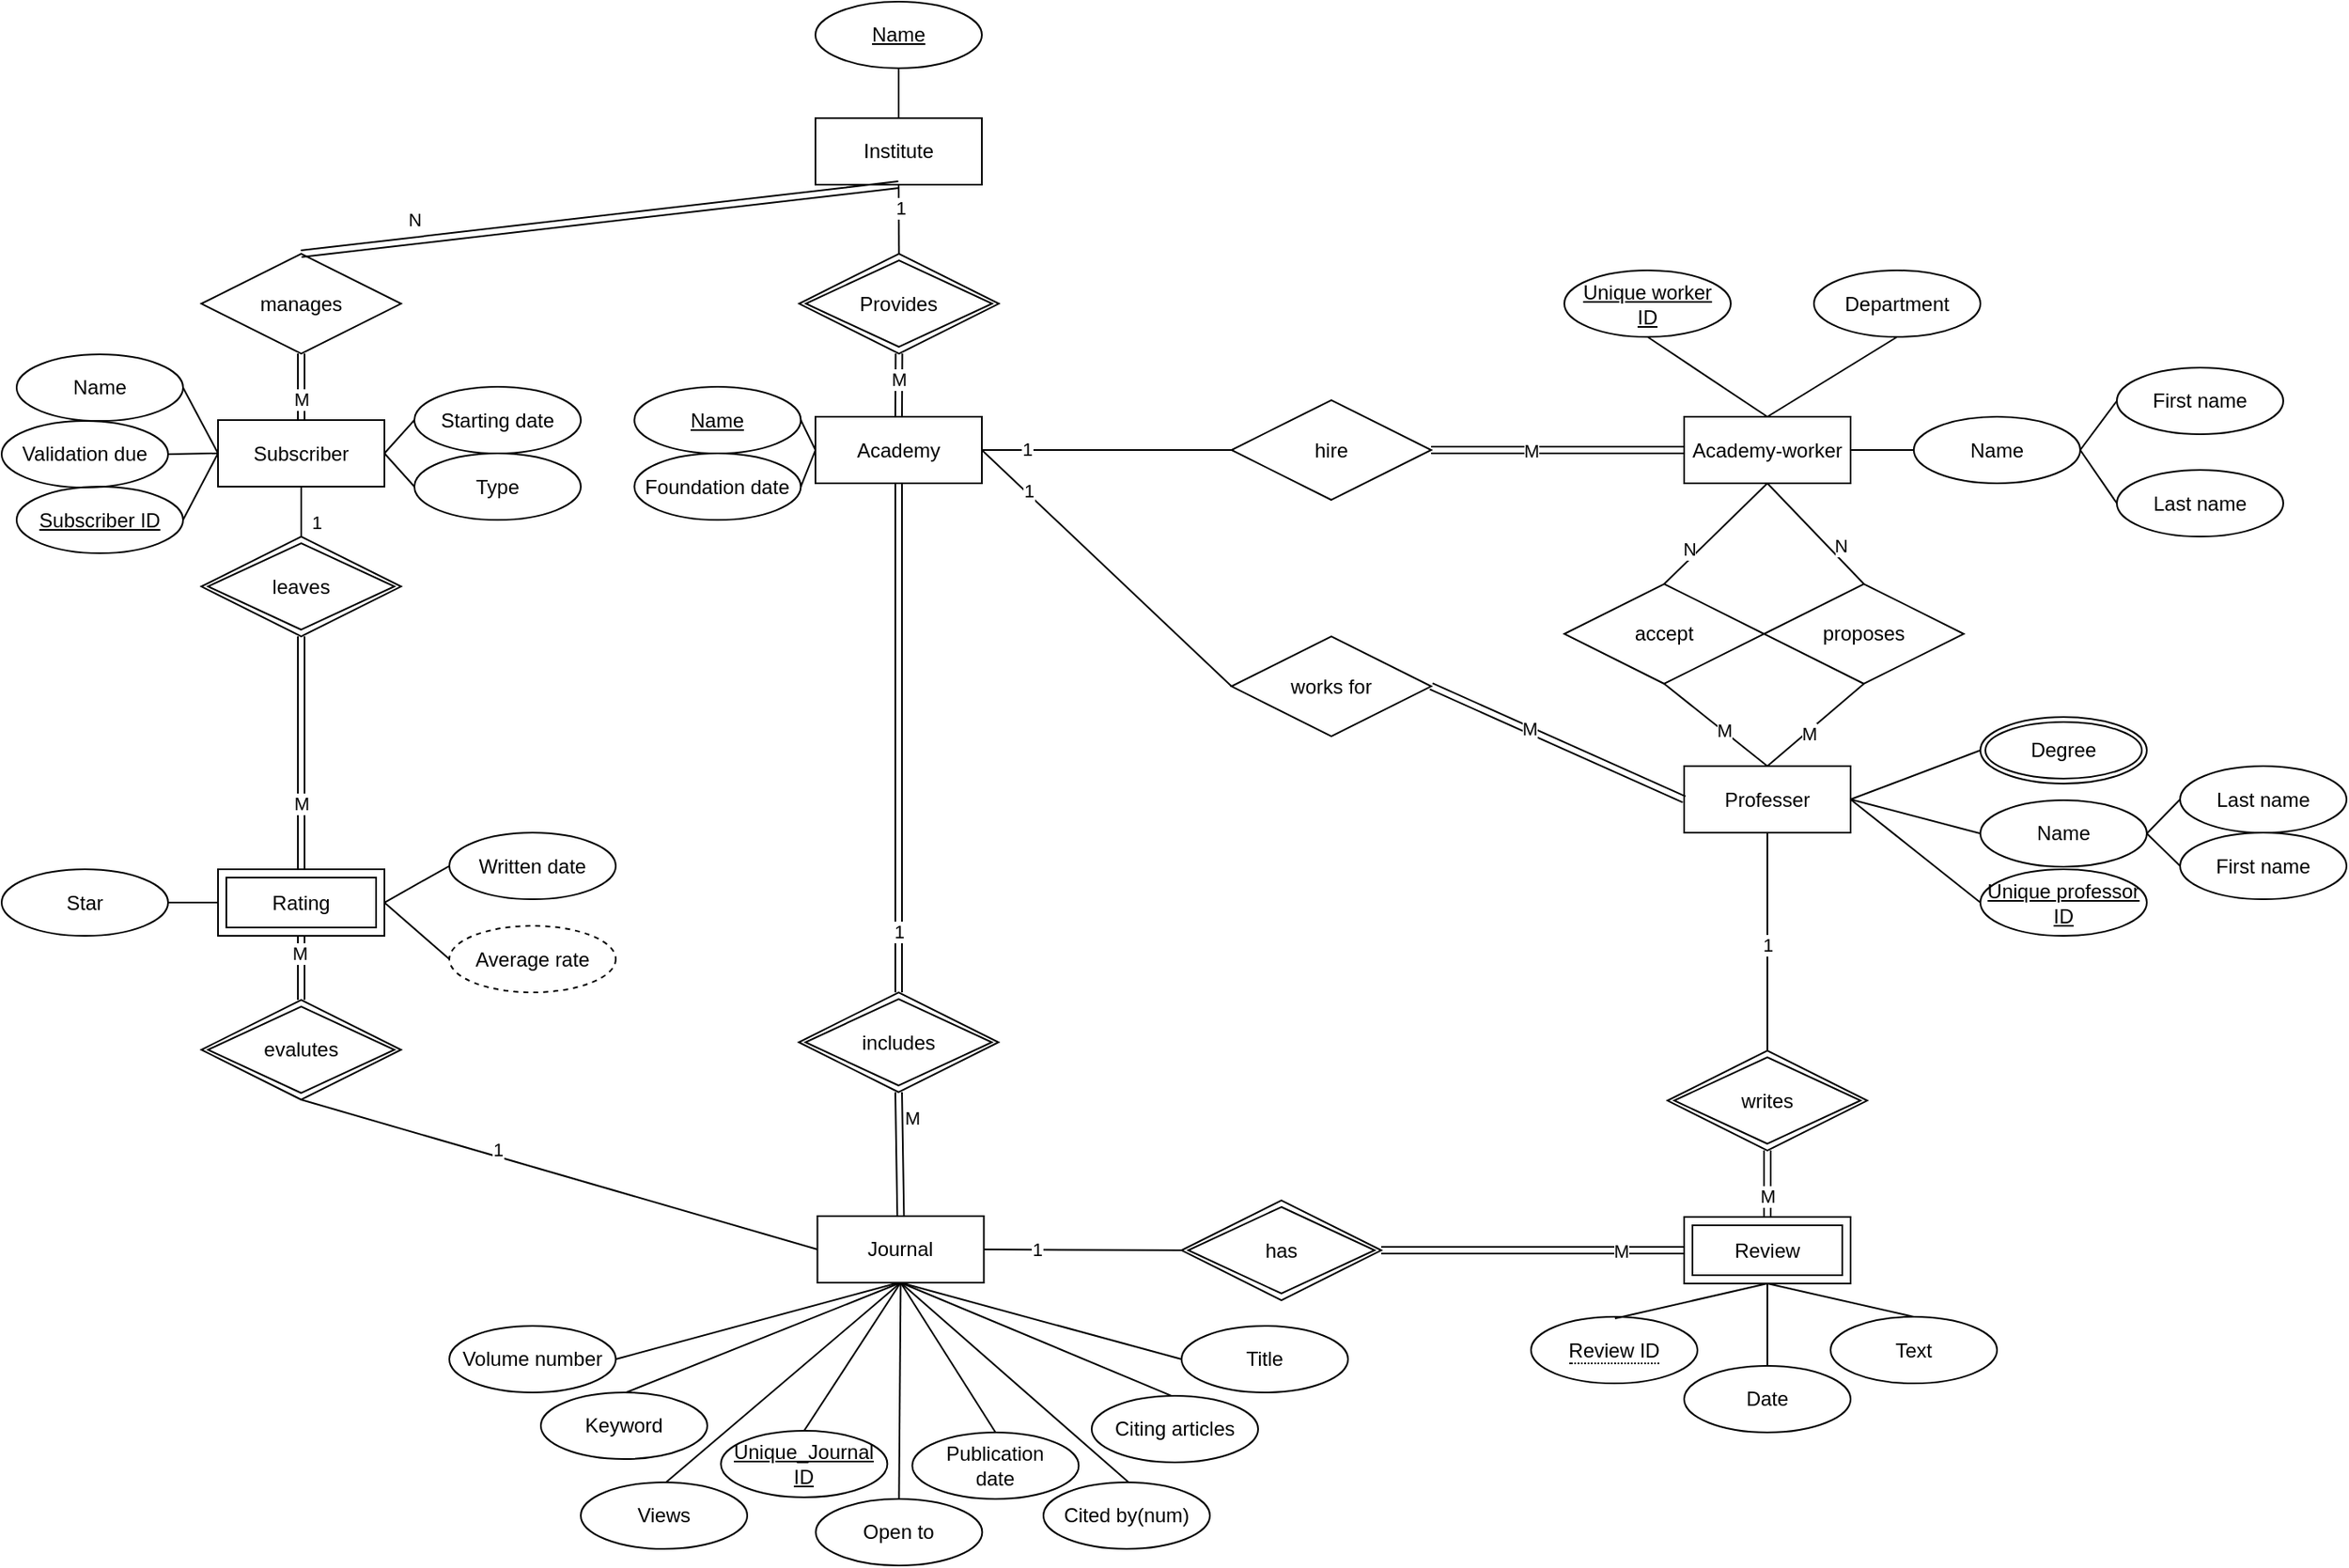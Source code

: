 <mxfile version="20.4.0" type="github">
  <diagram id="O5Nt3UZu3TyDV2IO9KQv" name="페이지-1">
    <mxGraphModel dx="823" dy="456" grid="1" gridSize="10" guides="1" tooltips="1" connect="1" arrows="1" fold="1" page="1" pageScale="1" pageWidth="2000" pageHeight="4100" math="0" shadow="0">
      <root>
        <mxCell id="0" />
        <mxCell id="1" parent="0" />
        <mxCell id="-fTK9KnJdiPH2uhLEuWP-1" value="Journal" style="whiteSpace=wrap;html=1;align=center;direction=west;" parent="1" vertex="1">
          <mxGeometry x="961.2" y="1480" width="100" height="40" as="geometry" />
        </mxCell>
        <mxCell id="-fTK9KnJdiPH2uhLEuWP-3" value="Institute" style="whiteSpace=wrap;html=1;align=center;direction=west;" parent="1" vertex="1">
          <mxGeometry x="960" y="820" width="100" height="40" as="geometry" />
        </mxCell>
        <mxCell id="-fTK9KnJdiPH2uhLEuWP-16" value="Review" style="shape=ext;margin=3;double=1;whiteSpace=wrap;html=1;align=center;fillColor=none;gradientColor=default;direction=west;" parent="1" vertex="1">
          <mxGeometry x="1482" y="1480.51" width="100" height="40" as="geometry" />
        </mxCell>
        <mxCell id="-fTK9KnJdiPH2uhLEuWP-17" value="Subscriber" style="whiteSpace=wrap;html=1;align=center;direction=west;" parent="1" vertex="1">
          <mxGeometry x="601" y="1001.51" width="100" height="40" as="geometry" />
        </mxCell>
        <mxCell id="-fTK9KnJdiPH2uhLEuWP-18" value="Academy-worker" style="whiteSpace=wrap;html=1;align=center;direction=west;" parent="1" vertex="1">
          <mxGeometry x="1482" y="999.5" width="100" height="40" as="geometry" />
        </mxCell>
        <mxCell id="-fTK9KnJdiPH2uhLEuWP-21" value="Unique_Journal&lt;br&gt;ID" style="ellipse;whiteSpace=wrap;html=1;align=center;fontStyle=4;fillColor=none;gradientColor=default;direction=west;" parent="1" vertex="1">
          <mxGeometry x="903.2" y="1609" width="100" height="40" as="geometry" />
        </mxCell>
        <mxCell id="-fTK9KnJdiPH2uhLEuWP-26" value="" style="endArrow=none;html=1;rounded=0;entryX=0.5;entryY=0;entryDx=0;entryDy=0;exitX=0.5;exitY=1;exitDx=0;exitDy=0;" parent="1" source="4AUw625GRqSKtKUmd0re-2" target="-fTK9KnJdiPH2uhLEuWP-3" edge="1">
          <mxGeometry relative="1" as="geometry">
            <mxPoint x="700" y="2030" as="sourcePoint" />
            <mxPoint x="1558" y="1460" as="targetPoint" />
          </mxGeometry>
        </mxCell>
        <mxCell id="2shCAeQ-kCOswHRATeMF-9" value="1" style="edgeLabel;html=1;align=center;verticalAlign=middle;resizable=0;points=[];" vertex="1" connectable="0" parent="-fTK9KnJdiPH2uhLEuWP-26">
          <mxGeometry x="0.33" y="-1" relative="1" as="geometry">
            <mxPoint as="offset" />
          </mxGeometry>
        </mxCell>
        <mxCell id="-fTK9KnJdiPH2uhLEuWP-30" value="Views" style="ellipse;whiteSpace=wrap;html=1;align=center;fillColor=none;gradientColor=default;direction=west;" parent="1" vertex="1">
          <mxGeometry x="819" y="1640" width="100" height="40" as="geometry" />
        </mxCell>
        <mxCell id="-fTK9KnJdiPH2uhLEuWP-31" value="Citing articles" style="ellipse;whiteSpace=wrap;html=1;align=center;fillColor=none;gradientColor=default;direction=west;" parent="1" vertex="1">
          <mxGeometry x="1126" y="1588" width="100" height="40" as="geometry" />
        </mxCell>
        <mxCell id="-fTK9KnJdiPH2uhLEuWP-32" value="Keyword" style="ellipse;whiteSpace=wrap;html=1;align=center;fillColor=none;gradientColor=default;direction=west;" parent="1" vertex="1">
          <mxGeometry x="795" y="1586" width="100" height="40" as="geometry" />
        </mxCell>
        <mxCell id="-fTK9KnJdiPH2uhLEuWP-33" value="Publication&lt;br&gt;date" style="ellipse;whiteSpace=wrap;html=1;align=center;fillColor=none;gradientColor=default;direction=west;" parent="1" vertex="1">
          <mxGeometry x="1018.2" y="1610" width="100" height="40" as="geometry" />
        </mxCell>
        <mxCell id="-fTK9KnJdiPH2uhLEuWP-35" value="Cited by(num)" style="ellipse;whiteSpace=wrap;html=1;align=center;fillColor=none;gradientColor=default;direction=west;" parent="1" vertex="1">
          <mxGeometry x="1097" y="1640" width="100" height="40" as="geometry" />
        </mxCell>
        <mxCell id="-fTK9KnJdiPH2uhLEuWP-41" value="&lt;u&gt;Subscriber ID&lt;/u&gt;" style="ellipse;whiteSpace=wrap;html=1;align=center;fillColor=none;gradientColor=default;" parent="1" vertex="1">
          <mxGeometry x="480.0" y="1041.51" width="100" height="40" as="geometry" />
        </mxCell>
        <mxCell id="-fTK9KnJdiPH2uhLEuWP-43" value="Type" style="ellipse;whiteSpace=wrap;html=1;align=center;fillColor=none;gradientColor=default;" parent="1" vertex="1">
          <mxGeometry x="719" y="1021.51" width="100" height="40" as="geometry" />
        </mxCell>
        <mxCell id="-fTK9KnJdiPH2uhLEuWP-47" value="manages" style="shape=rhombus;perimeter=rhombusPerimeter;whiteSpace=wrap;html=1;align=center;fillColor=none;gradientColor=default;direction=west;" parent="1" vertex="1">
          <mxGeometry x="591" y="901.51" width="120" height="60" as="geometry" />
        </mxCell>
        <mxCell id="-fTK9KnJdiPH2uhLEuWP-51" value="" style="endArrow=none;html=1;rounded=0;exitX=0;exitY=0.5;exitDx=0;exitDy=0;entryX=1;entryY=0.5;entryDx=0;entryDy=0;" parent="1" source="2shCAeQ-kCOswHRATeMF-7" target="-fTK9KnJdiPH2uhLEuWP-50" edge="1">
          <mxGeometry relative="1" as="geometry">
            <mxPoint x="1060" y="1019.5" as="sourcePoint" />
            <mxPoint x="1668" y="1420" as="targetPoint" />
          </mxGeometry>
        </mxCell>
        <mxCell id="2shCAeQ-kCOswHRATeMF-8" value="1" style="edgeLabel;html=1;align=center;verticalAlign=middle;resizable=0;points=[];" vertex="1" connectable="0" parent="-fTK9KnJdiPH2uhLEuWP-51">
          <mxGeometry x="-0.641" y="1" relative="1" as="geometry">
            <mxPoint as="offset" />
          </mxGeometry>
        </mxCell>
        <mxCell id="-fTK9KnJdiPH2uhLEuWP-53" value="proposes" style="shape=rhombus;perimeter=rhombusPerimeter;whiteSpace=wrap;html=1;align=center;fillColor=none;gradientColor=default;direction=west;" parent="1" vertex="1">
          <mxGeometry x="1530" y="1100" width="120" height="60" as="geometry" />
        </mxCell>
        <mxCell id="-fTK9KnJdiPH2uhLEuWP-54" value="" style="endArrow=none;html=1;rounded=0;exitX=0.5;exitY=0;exitDx=0;exitDy=0;entryX=0.5;entryY=1;entryDx=0;entryDy=0;" parent="1" source="-fTK9KnJdiPH2uhLEuWP-18" target="-fTK9KnJdiPH2uhLEuWP-53" edge="1">
          <mxGeometry relative="1" as="geometry">
            <mxPoint x="1440" y="1540.51" as="sourcePoint" />
            <mxPoint x="1310" y="1090.51" as="targetPoint" />
          </mxGeometry>
        </mxCell>
        <mxCell id="-fTK9KnJdiPH2uhLEuWP-129" value="N" style="edgeLabel;html=1;align=center;verticalAlign=middle;resizable=0;points=[];" parent="-fTK9KnJdiPH2uhLEuWP-54" vertex="1" connectable="0">
          <mxGeometry x="0.521" y="1" relative="1" as="geometry">
            <mxPoint x="-1" y="-8" as="offset" />
          </mxGeometry>
        </mxCell>
        <mxCell id="-fTK9KnJdiPH2uhLEuWP-55" value="" style="endArrow=none;html=1;rounded=0;exitX=0.5;exitY=0;exitDx=0;exitDy=0;entryX=0.5;entryY=1;entryDx=0;entryDy=0;" parent="1" source="-fTK9KnJdiPH2uhLEuWP-53" target="wp4vG5sZTtQI7S3WVU1L-43" edge="1">
          <mxGeometry relative="1" as="geometry">
            <mxPoint x="862" y="1174.51" as="sourcePoint" />
            <mxPoint x="1832" y="1161.51" as="targetPoint" />
          </mxGeometry>
        </mxCell>
        <mxCell id="0sQT9fyUg3EOoXURnySZ-10" value="M" style="edgeLabel;html=1;align=center;verticalAlign=middle;resizable=0;points=[];" parent="-fTK9KnJdiPH2uhLEuWP-55" vertex="1" connectable="0">
          <mxGeometry x="0.15" y="1" relative="1" as="geometry">
            <mxPoint as="offset" />
          </mxGeometry>
        </mxCell>
        <mxCell id="-fTK9KnJdiPH2uhLEuWP-64" value="" style="endArrow=none;html=1;rounded=0;exitX=0;exitY=0.5;exitDx=0;exitDy=0;entryX=0;entryY=0.5;entryDx=0;entryDy=0;" parent="1" source="-fTK9KnJdiPH2uhLEuWP-1" target="4AUw625GRqSKtKUmd0re-6" edge="1">
          <mxGeometry relative="1" as="geometry">
            <mxPoint x="1050" y="950" as="sourcePoint" />
            <mxPoint x="1231" y="1440" as="targetPoint" />
          </mxGeometry>
        </mxCell>
        <mxCell id="0sQT9fyUg3EOoXURnySZ-12" value="1" style="edgeLabel;html=1;align=center;verticalAlign=middle;resizable=0;points=[];" parent="-fTK9KnJdiPH2uhLEuWP-64" vertex="1" connectable="0">
          <mxGeometry x="-0.465" relative="1" as="geometry">
            <mxPoint as="offset" />
          </mxGeometry>
        </mxCell>
        <mxCell id="-fTK9KnJdiPH2uhLEuWP-75" value="Validation due" style="ellipse;whiteSpace=wrap;html=1;align=center;fillColor=none;gradientColor=default;" parent="1" vertex="1">
          <mxGeometry x="471.0" y="1002.02" width="100" height="40" as="geometry" />
        </mxCell>
        <mxCell id="-fTK9KnJdiPH2uhLEuWP-76" value="Starting date" style="ellipse;whiteSpace=wrap;html=1;align=center;fillColor=none;gradientColor=default;" parent="1" vertex="1">
          <mxGeometry x="719" y="981.51" width="100" height="40" as="geometry" />
        </mxCell>
        <mxCell id="-fTK9KnJdiPH2uhLEuWP-89" value="Date" style="ellipse;whiteSpace=wrap;html=1;align=center;fillColor=none;gradientColor=default;" parent="1" vertex="1">
          <mxGeometry x="1482" y="1570" width="100" height="40" as="geometry" />
        </mxCell>
        <mxCell id="-fTK9KnJdiPH2uhLEuWP-92" value="&lt;span style=&quot;border-bottom: 1px dotted&quot;&gt;Review ID&lt;/span&gt;" style="ellipse;whiteSpace=wrap;html=1;align=center;fillColor=none;gradientColor=default;" parent="1" vertex="1">
          <mxGeometry x="1390" y="1540.51" width="100" height="40" as="geometry" />
        </mxCell>
        <mxCell id="-fTK9KnJdiPH2uhLEuWP-95" value="Foundation date" style="ellipse;whiteSpace=wrap;html=1;align=center;fillColor=none;gradientColor=default;" parent="1" vertex="1">
          <mxGeometry x="851.2" y="1021.51" width="100" height="40" as="geometry" />
        </mxCell>
        <mxCell id="-fTK9KnJdiPH2uhLEuWP-96" value="&lt;u&gt;Name&lt;/u&gt;" style="ellipse;whiteSpace=wrap;html=1;align=center;fillColor=none;gradientColor=default;" parent="1" vertex="1">
          <mxGeometry x="851.2" y="981.51" width="100" height="40" as="geometry" />
        </mxCell>
        <mxCell id="-fTK9KnJdiPH2uhLEuWP-97" value="Unique worker&lt;br&gt;ID" style="ellipse;whiteSpace=wrap;html=1;align=center;fontStyle=4;fillColor=none;gradientColor=default;" parent="1" vertex="1">
          <mxGeometry x="1410" y="911.51" width="100" height="40" as="geometry" />
        </mxCell>
        <mxCell id="-fTK9KnJdiPH2uhLEuWP-99" value="Last name" style="ellipse;whiteSpace=wrap;html=1;align=center;fillColor=none;gradientColor=default;" parent="1" vertex="1">
          <mxGeometry x="1742" y="1031.51" width="100" height="40" as="geometry" />
        </mxCell>
        <mxCell id="-fTK9KnJdiPH2uhLEuWP-100" value="Name" style="ellipse;whiteSpace=wrap;html=1;align=center;fillColor=none;gradientColor=default;" parent="1" vertex="1">
          <mxGeometry x="1620" y="999.5" width="100" height="40" as="geometry" />
        </mxCell>
        <mxCell id="-fTK9KnJdiPH2uhLEuWP-101" value="" style="endArrow=none;html=1;rounded=0;exitX=0;exitY=0.5;exitDx=0;exitDy=0;entryX=1;entryY=0.5;entryDx=0;entryDy=0;" parent="1" source="-fTK9KnJdiPH2uhLEuWP-103" target="-fTK9KnJdiPH2uhLEuWP-100" edge="1">
          <mxGeometry relative="1" as="geometry">
            <mxPoint x="1037" y="801.51" as="sourcePoint" />
            <mxPoint x="1557" y="941.51" as="targetPoint" />
          </mxGeometry>
        </mxCell>
        <mxCell id="-fTK9KnJdiPH2uhLEuWP-102" value="" style="endArrow=none;html=1;rounded=0;entryX=0;entryY=0.5;entryDx=0;entryDy=0;exitX=1;exitY=0.5;exitDx=0;exitDy=0;" parent="1" source="-fTK9KnJdiPH2uhLEuWP-100" target="-fTK9KnJdiPH2uhLEuWP-99" edge="1">
          <mxGeometry relative="1" as="geometry">
            <mxPoint x="1497" y="931.51" as="sourcePoint" />
            <mxPoint x="1557" y="941.51" as="targetPoint" />
          </mxGeometry>
        </mxCell>
        <mxCell id="-fTK9KnJdiPH2uhLEuWP-103" value="First name" style="ellipse;whiteSpace=wrap;html=1;align=center;fillColor=none;gradientColor=default;" parent="1" vertex="1">
          <mxGeometry x="1742" y="970" width="100" height="40" as="geometry" />
        </mxCell>
        <mxCell id="-fTK9KnJdiPH2uhLEuWP-105" value="Department" style="ellipse;whiteSpace=wrap;html=1;align=center;fillColor=none;gradientColor=default;" parent="1" vertex="1">
          <mxGeometry x="1560" y="911.51" width="100" height="40" as="geometry" />
        </mxCell>
        <mxCell id="-fTK9KnJdiPH2uhLEuWP-109" value="Open to" style="ellipse;whiteSpace=wrap;html=1;align=center;fillColor=none;gradientColor=default;direction=west;" parent="1" vertex="1">
          <mxGeometry x="960.2" y="1650" width="100" height="40" as="geometry" />
        </mxCell>
        <mxCell id="-fTK9KnJdiPH2uhLEuWP-110" value="Name" style="ellipse;whiteSpace=wrap;html=1;align=center;fontStyle=4;fillColor=none;gradientColor=default;" parent="1" vertex="1">
          <mxGeometry x="960" y="750" width="100" height="40" as="geometry" />
        </mxCell>
        <mxCell id="0sQT9fyUg3EOoXURnySZ-13" value="" style="endArrow=none;html=1;rounded=0;exitX=0.5;exitY=0;exitDx=0;exitDy=0;entryX=0.5;entryY=1;entryDx=0;entryDy=0;" parent="1" source="-fTK9KnJdiPH2uhLEuWP-1" target="-fTK9KnJdiPH2uhLEuWP-33" edge="1">
          <mxGeometry width="50" height="50" relative="1" as="geometry">
            <mxPoint x="991.2" y="1480" as="sourcePoint" />
            <mxPoint x="1041.2" y="1430" as="targetPoint" />
          </mxGeometry>
        </mxCell>
        <mxCell id="0sQT9fyUg3EOoXURnySZ-14" value="" style="endArrow=none;html=1;rounded=0;entryX=0.5;entryY=1;entryDx=0;entryDy=0;exitX=0.5;exitY=0;exitDx=0;exitDy=0;" parent="1" source="-fTK9KnJdiPH2uhLEuWP-1" edge="1">
          <mxGeometry width="50" height="50" relative="1" as="geometry">
            <mxPoint x="1011.2" y="1480" as="sourcePoint" />
            <mxPoint x="846.2" y="1586" as="targetPoint" />
          </mxGeometry>
        </mxCell>
        <mxCell id="0sQT9fyUg3EOoXURnySZ-15" value="" style="endArrow=none;html=1;rounded=0;exitX=0.5;exitY=0;exitDx=0;exitDy=0;entryX=0.5;entryY=1;entryDx=0;entryDy=0;" parent="1" source="-fTK9KnJdiPH2uhLEuWP-1" edge="1">
          <mxGeometry width="50" height="50" relative="1" as="geometry">
            <mxPoint x="1031.2" y="1500" as="sourcePoint" />
            <mxPoint x="870.2" y="1640" as="targetPoint" />
          </mxGeometry>
        </mxCell>
        <mxCell id="0sQT9fyUg3EOoXURnySZ-16" value="" style="endArrow=none;html=1;rounded=0;exitX=0.5;exitY=0;exitDx=0;exitDy=0;entryX=0.5;entryY=1;entryDx=0;entryDy=0;" parent="1" source="-fTK9KnJdiPH2uhLEuWP-1" edge="1">
          <mxGeometry width="50" height="50" relative="1" as="geometry">
            <mxPoint x="1041.2" y="1510" as="sourcePoint" />
            <mxPoint x="1148.2" y="1640" as="targetPoint" />
          </mxGeometry>
        </mxCell>
        <mxCell id="0sQT9fyUg3EOoXURnySZ-17" value="" style="endArrow=none;html=1;rounded=0;exitX=0.5;exitY=0;exitDx=0;exitDy=0;entryX=0.5;entryY=1;entryDx=0;entryDy=0;" parent="1" source="-fTK9KnJdiPH2uhLEuWP-1" target="-fTK9KnJdiPH2uhLEuWP-109" edge="1">
          <mxGeometry width="50" height="50" relative="1" as="geometry">
            <mxPoint x="1051.2" y="1520" as="sourcePoint" />
            <mxPoint x="1101.2" y="1487.69" as="targetPoint" />
          </mxGeometry>
        </mxCell>
        <mxCell id="0sQT9fyUg3EOoXURnySZ-18" value="" style="endArrow=none;html=1;rounded=0;exitX=0.5;exitY=0;exitDx=0;exitDy=0;entryX=0.5;entryY=1;entryDx=0;entryDy=0;" parent="1" source="-fTK9KnJdiPH2uhLEuWP-1" target="-fTK9KnJdiPH2uhLEuWP-21" edge="1">
          <mxGeometry width="50" height="50" relative="1" as="geometry">
            <mxPoint x="1061.2" y="1530" as="sourcePoint" />
            <mxPoint x="1111.2" y="1497.69" as="targetPoint" />
          </mxGeometry>
        </mxCell>
        <mxCell id="0sQT9fyUg3EOoXURnySZ-19" value="" style="endArrow=none;html=1;rounded=0;exitX=0.5;exitY=0;exitDx=0;exitDy=0;entryX=0.534;entryY=1.002;entryDx=0;entryDy=0;entryPerimeter=0;" parent="1" source="-fTK9KnJdiPH2uhLEuWP-1" edge="1">
          <mxGeometry width="50" height="50" relative="1" as="geometry">
            <mxPoint x="1071.2" y="1540" as="sourcePoint" />
            <mxPoint x="1173.8" y="1587.92" as="targetPoint" />
          </mxGeometry>
        </mxCell>
        <mxCell id="0sQT9fyUg3EOoXURnySZ-20" value="Text" style="ellipse;whiteSpace=wrap;html=1;align=center;fillColor=none;gradientColor=default;" parent="1" vertex="1">
          <mxGeometry x="1570" y="1540.51" width="100" height="40" as="geometry" />
        </mxCell>
        <mxCell id="0sQT9fyUg3EOoXURnySZ-23" value="" style="shape=link;html=1;rounded=0;exitX=1;exitY=0.5;exitDx=0;exitDy=0;entryX=1;entryY=0.5;entryDx=0;entryDy=0;" parent="1" source="4AUw625GRqSKtKUmd0re-6" target="-fTK9KnJdiPH2uhLEuWP-16" edge="1">
          <mxGeometry relative="1" as="geometry">
            <mxPoint x="1323" y="1623.51" as="sourcePoint" />
            <mxPoint x="1372" y="1540.51" as="targetPoint" />
          </mxGeometry>
        </mxCell>
        <mxCell id="0sQT9fyUg3EOoXURnySZ-25" value="M" style="edgeLabel;html=1;align=center;verticalAlign=middle;resizable=0;points=[];" parent="0sQT9fyUg3EOoXURnySZ-23" vertex="1" connectable="0">
          <mxGeometry x="0.684" y="3" relative="1" as="geometry">
            <mxPoint x="-9" y="3" as="offset" />
          </mxGeometry>
        </mxCell>
        <mxCell id="0sQT9fyUg3EOoXURnySZ-26" value="leaves" style="shape=rhombus;double=1;perimeter=rhombusPerimeter;whiteSpace=wrap;html=1;align=center;direction=west;" parent="1" vertex="1">
          <mxGeometry x="591" y="1071.51" width="120" height="60" as="geometry" />
        </mxCell>
        <mxCell id="0sQT9fyUg3EOoXURnySZ-28" value="evalutes" style="shape=rhombus;double=1;perimeter=rhombusPerimeter;whiteSpace=wrap;html=1;align=center;direction=west;" parent="1" vertex="1">
          <mxGeometry x="591" y="1350" width="120" height="60" as="geometry" />
        </mxCell>
        <mxCell id="0sQT9fyUg3EOoXURnySZ-29" value="" style="endArrow=none;html=1;rounded=0;exitX=0.5;exitY=0;exitDx=0;exitDy=0;entryX=0.5;entryY=1;entryDx=0;entryDy=0;" parent="1" source="-fTK9KnJdiPH2uhLEuWP-17" target="0sQT9fyUg3EOoXURnySZ-26" edge="1">
          <mxGeometry relative="1" as="geometry">
            <mxPoint x="581" y="1837.48" as="sourcePoint" />
            <mxPoint x="601" y="1729.43" as="targetPoint" />
          </mxGeometry>
        </mxCell>
        <mxCell id="0sQT9fyUg3EOoXURnySZ-30" value="1" style="edgeLabel;html=1;align=center;verticalAlign=middle;resizable=0;points=[];" parent="0sQT9fyUg3EOoXURnySZ-29" vertex="1" connectable="0">
          <mxGeometry x="-0.477" y="-1" relative="1" as="geometry">
            <mxPoint x="10" y="13" as="offset" />
          </mxGeometry>
        </mxCell>
        <mxCell id="0sQT9fyUg3EOoXURnySZ-31" value="" style="shape=link;html=1;rounded=0;exitX=0.5;exitY=0;exitDx=0;exitDy=0;entryX=0.5;entryY=1;entryDx=0;entryDy=0;" parent="1" source="0sQT9fyUg3EOoXURnySZ-26" target="4AUw625GRqSKtKUmd0re-1" edge="1">
          <mxGeometry relative="1" as="geometry">
            <mxPoint x="651" y="1231.51" as="sourcePoint" />
            <mxPoint x="607" y="1761.51" as="targetPoint" />
          </mxGeometry>
        </mxCell>
        <mxCell id="0sQT9fyUg3EOoXURnySZ-33" value="M" style="edgeLabel;html=1;align=center;verticalAlign=middle;resizable=0;points=[];" parent="0sQT9fyUg3EOoXURnySZ-31" vertex="1" connectable="0">
          <mxGeometry x="0.454" y="2" relative="1" as="geometry">
            <mxPoint x="-2" y="-2" as="offset" />
          </mxGeometry>
        </mxCell>
        <mxCell id="0sQT9fyUg3EOoXURnySZ-34" value="" style="shape=link;html=1;rounded=0;exitX=0.5;exitY=0;exitDx=0;exitDy=0;entryX=0.5;entryY=1;entryDx=0;entryDy=0;" parent="1" source="4AUw625GRqSKtKUmd0re-1" target="0sQT9fyUg3EOoXURnySZ-28" edge="1">
          <mxGeometry relative="1" as="geometry">
            <mxPoint x="246" y="1600" as="sourcePoint" />
            <mxPoint x="200" y="1640" as="targetPoint" />
          </mxGeometry>
        </mxCell>
        <mxCell id="0sQT9fyUg3EOoXURnySZ-35" value="M" style="edgeLabel;html=1;align=center;verticalAlign=middle;resizable=0;points=[];" parent="0sQT9fyUg3EOoXURnySZ-34" vertex="1" connectable="0">
          <mxGeometry x="0.454" y="2" relative="1" as="geometry">
            <mxPoint x="-3" y="-18" as="offset" />
          </mxGeometry>
        </mxCell>
        <mxCell id="0sQT9fyUg3EOoXURnySZ-36" value="" style="endArrow=none;html=1;rounded=0;exitX=0.5;exitY=0;exitDx=0;exitDy=0;entryX=1;entryY=0.5;entryDx=0;entryDy=0;" parent="1" source="0sQT9fyUg3EOoXURnySZ-28" target="-fTK9KnJdiPH2uhLEuWP-1" edge="1">
          <mxGeometry relative="1" as="geometry">
            <mxPoint x="126" y="1550" as="sourcePoint" />
            <mxPoint x="416" y="1460" as="targetPoint" />
          </mxGeometry>
        </mxCell>
        <mxCell id="0sQT9fyUg3EOoXURnySZ-37" value="1" style="edgeLabel;html=1;align=center;verticalAlign=middle;resizable=0;points=[];" parent="0sQT9fyUg3EOoXURnySZ-36" vertex="1" connectable="0">
          <mxGeometry x="-0.647" y="-4" relative="1" as="geometry">
            <mxPoint x="64" y="10" as="offset" />
          </mxGeometry>
        </mxCell>
        <mxCell id="0sQT9fyUg3EOoXURnySZ-39" value="Star" style="ellipse;whiteSpace=wrap;html=1;align=center;fillColor=none;gradientColor=default;" parent="1" vertex="1">
          <mxGeometry x="471.0" y="1271.51" width="100" height="40" as="geometry" />
        </mxCell>
        <mxCell id="0sQT9fyUg3EOoXURnySZ-41" value="Written date" style="ellipse;whiteSpace=wrap;html=1;align=center;fillColor=none;gradientColor=default;" parent="1" vertex="1">
          <mxGeometry x="740" y="1249.51" width="100" height="40" as="geometry" />
        </mxCell>
        <mxCell id="0sQT9fyUg3EOoXURnySZ-42" value="Average rate" style="ellipse;whiteSpace=wrap;html=1;align=center;dashed=1;" parent="1" vertex="1">
          <mxGeometry x="740" y="1305.5" width="100" height="40" as="geometry" />
        </mxCell>
        <mxCell id="4AUw625GRqSKtKUmd0re-1" value="Rating" style="shape=ext;margin=3;double=1;whiteSpace=wrap;html=1;align=center;direction=west;" parent="1" vertex="1">
          <mxGeometry x="601" y="1271.51" width="100" height="40" as="geometry" />
        </mxCell>
        <mxCell id="4AUw625GRqSKtKUmd0re-2" value="Provides" style="shape=rhombus;double=1;perimeter=rhombusPerimeter;whiteSpace=wrap;html=1;align=center;direction=west;" parent="1" vertex="1">
          <mxGeometry x="950.2" y="901.51" width="120" height="60" as="geometry" />
        </mxCell>
        <mxCell id="4AUw625GRqSKtKUmd0re-3" value="" style="shape=link;html=1;rounded=0;exitX=0.5;exitY=0;exitDx=0;exitDy=0;entryX=0.5;entryY=1;entryDx=0;entryDy=0;" parent="1" source="4AUw625GRqSKtKUmd0re-2" target="2shCAeQ-kCOswHRATeMF-7" edge="1">
          <mxGeometry relative="1" as="geometry">
            <mxPoint x="1139" y="1935.5" as="sourcePoint" />
            <mxPoint x="1010" y="999.5" as="targetPoint" />
          </mxGeometry>
        </mxCell>
        <mxCell id="4AUw625GRqSKtKUmd0re-5" value="M" style="edgeLabel;html=1;align=center;verticalAlign=middle;resizable=0;points=[];" parent="4AUw625GRqSKtKUmd0re-3" vertex="1" connectable="0">
          <mxGeometry x="0.64" y="-1" relative="1" as="geometry">
            <mxPoint x="1" y="-16" as="offset" />
          </mxGeometry>
        </mxCell>
        <mxCell id="4AUw625GRqSKtKUmd0re-6" value="has" style="shape=rhombus;double=1;perimeter=rhombusPerimeter;whiteSpace=wrap;html=1;align=center;" parent="1" vertex="1">
          <mxGeometry x="1180" y="1470.51" width="120" height="60" as="geometry" />
        </mxCell>
        <mxCell id="4AUw625GRqSKtKUmd0re-8" value="writes" style="shape=rhombus;double=1;perimeter=rhombusPerimeter;whiteSpace=wrap;html=1;align=center;direction=west;" parent="1" vertex="1">
          <mxGeometry x="1472" y="1380.51" width="120" height="60" as="geometry" />
        </mxCell>
        <mxCell id="4AUw625GRqSKtKUmd0re-10" value="" style="shape=link;html=1;rounded=0;entryX=0.5;entryY=1;entryDx=0;entryDy=0;exitX=0.5;exitY=0;exitDx=0;exitDy=0;" parent="1" source="4AUw625GRqSKtKUmd0re-8" target="-fTK9KnJdiPH2uhLEuWP-16" edge="1">
          <mxGeometry relative="1" as="geometry">
            <mxPoint x="1349.41" y="1624.51" as="sourcePoint" />
            <mxPoint x="1509.41" y="1624.51" as="targetPoint" />
          </mxGeometry>
        </mxCell>
        <mxCell id="4AUw625GRqSKtKUmd0re-12" value="M" style="edgeLabel;html=1;align=center;verticalAlign=middle;resizable=0;points=[];" parent="4AUw625GRqSKtKUmd0re-10" vertex="1" connectable="0">
          <mxGeometry x="0.366" y="1" relative="1" as="geometry">
            <mxPoint x="-1" as="offset" />
          </mxGeometry>
        </mxCell>
        <mxCell id="4AUw625GRqSKtKUmd0re-16" value="" style="shape=link;html=1;rounded=0;exitX=0.5;exitY=0;exitDx=0;exitDy=0;entryX=0.5;entryY=1;entryDx=0;entryDy=0;" parent="1" source="2shCAeQ-kCOswHRATeMF-7" target="wp4vG5sZTtQI7S3WVU1L-3" edge="1">
          <mxGeometry relative="1" as="geometry">
            <mxPoint x="1010" y="1039.5" as="sourcePoint" />
            <mxPoint x="1009" y="1614.5" as="targetPoint" />
          </mxGeometry>
        </mxCell>
        <mxCell id="4AUw625GRqSKtKUmd0re-19" value="1" style="edgeLabel;html=1;align=center;verticalAlign=middle;resizable=0;points=[];" parent="4AUw625GRqSKtKUmd0re-16" vertex="1" connectable="0">
          <mxGeometry x="0.487" y="3" relative="1" as="geometry">
            <mxPoint x="-3" y="42" as="offset" />
          </mxGeometry>
        </mxCell>
        <mxCell id="4AUw625GRqSKtKUmd0re-18" value="" style="shape=link;html=1;rounded=0;entryX=0.5;entryY=1;entryDx=0;entryDy=0;exitX=0.5;exitY=0;exitDx=0;exitDy=0;" parent="1" source="wp4vG5sZTtQI7S3WVU1L-3" target="-fTK9KnJdiPH2uhLEuWP-1" edge="1">
          <mxGeometry relative="1" as="geometry">
            <mxPoint x="670" y="1579" as="sourcePoint" />
            <mxPoint x="880" y="1550" as="targetPoint" />
          </mxGeometry>
        </mxCell>
        <mxCell id="4AUw625GRqSKtKUmd0re-20" value="M" style="edgeLabel;html=1;align=center;verticalAlign=middle;resizable=0;points=[];" parent="4AUw625GRqSKtKUmd0re-18" vertex="1" connectable="0">
          <mxGeometry x="-0.717" relative="1" as="geometry">
            <mxPoint x="8" y="5" as="offset" />
          </mxGeometry>
        </mxCell>
        <mxCell id="4AUw625GRqSKtKUmd0re-21" value="" style="shape=link;html=1;rounded=0;exitX=0.5;exitY=0;exitDx=0;exitDy=0;entryX=0.5;entryY=1;entryDx=0;entryDy=0;" parent="1" source="-fTK9KnJdiPH2uhLEuWP-3" target="-fTK9KnJdiPH2uhLEuWP-47" edge="1">
          <mxGeometry relative="1" as="geometry">
            <mxPoint x="710" y="1980" as="sourcePoint" />
            <mxPoint x="681" y="1831.95" as="targetPoint" />
          </mxGeometry>
        </mxCell>
        <mxCell id="4AUw625GRqSKtKUmd0re-23" value="N" style="edgeLabel;html=1;align=center;verticalAlign=middle;resizable=0;points=[];" parent="4AUw625GRqSKtKUmd0re-21" vertex="1" connectable="0">
          <mxGeometry x="0.562" y="-2" relative="1" as="geometry">
            <mxPoint x="-11" y="-10" as="offset" />
          </mxGeometry>
        </mxCell>
        <mxCell id="4AUw625GRqSKtKUmd0re-26" value="" style="shape=link;html=1;rounded=0;exitX=0;exitY=0.5;exitDx=0;exitDy=0;entryX=1;entryY=0.5;entryDx=0;entryDy=0;" parent="1" source="-fTK9KnJdiPH2uhLEuWP-50" target="-fTK9KnJdiPH2uhLEuWP-18" edge="1">
          <mxGeometry relative="1" as="geometry">
            <mxPoint x="1070" y="2110.51" as="sourcePoint" />
            <mxPoint x="1180" y="2040.51" as="targetPoint" />
          </mxGeometry>
        </mxCell>
        <mxCell id="4AUw625GRqSKtKUmd0re-28" value="M" style="edgeLabel;html=1;align=center;verticalAlign=middle;resizable=0;points=[];" parent="4AUw625GRqSKtKUmd0re-26" vertex="1" connectable="0">
          <mxGeometry x="-0.263" y="-3" relative="1" as="geometry">
            <mxPoint x="4" y="-3" as="offset" />
          </mxGeometry>
        </mxCell>
        <mxCell id="wp4vG5sZTtQI7S3WVU1L-3" value="includes" style="shape=rhombus;double=1;perimeter=rhombusPerimeter;whiteSpace=wrap;html=1;align=center;direction=west;" parent="1" vertex="1">
          <mxGeometry x="950" y="1345.5" width="120" height="60" as="geometry" />
        </mxCell>
        <mxCell id="wp4vG5sZTtQI7S3WVU1L-4" value="" style="endArrow=none;html=1;rounded=0;exitX=0.5;exitY=0;exitDx=0;exitDy=0;entryX=0.5;entryY=0;entryDx=0;entryDy=0;" parent="1" source="-fTK9KnJdiPH2uhLEuWP-16" edge="1">
          <mxGeometry width="50" height="50" relative="1" as="geometry">
            <mxPoint x="1159.41" y="1531.51" as="sourcePoint" />
            <mxPoint x="1440.41" y="1541.51" as="targetPoint" />
          </mxGeometry>
        </mxCell>
        <mxCell id="wp4vG5sZTtQI7S3WVU1L-5" value="" style="endArrow=none;html=1;rounded=0;entryX=0.5;entryY=0;entryDx=0;entryDy=0;exitX=0.5;exitY=0;exitDx=0;exitDy=0;" parent="1" source="-fTK9KnJdiPH2uhLEuWP-16" target="-fTK9KnJdiPH2uhLEuWP-89" edge="1">
          <mxGeometry width="50" height="50" relative="1" as="geometry">
            <mxPoint x="1529.41" y="1541.51" as="sourcePoint" />
            <mxPoint x="1449.41" y="1611.51" as="targetPoint" />
          </mxGeometry>
        </mxCell>
        <mxCell id="wp4vG5sZTtQI7S3WVU1L-6" value="" style="endArrow=none;html=1;rounded=0;entryX=0.5;entryY=0;entryDx=0;entryDy=0;exitX=0.5;exitY=0;exitDx=0;exitDy=0;" parent="1" source="0sQT9fyUg3EOoXURnySZ-20" target="-fTK9KnJdiPH2uhLEuWP-16" edge="1">
          <mxGeometry width="50" height="50" relative="1" as="geometry">
            <mxPoint x="1519.41" y="1521.51" as="sourcePoint" />
            <mxPoint x="1459.41" y="1621.51" as="targetPoint" />
          </mxGeometry>
        </mxCell>
        <mxCell id="wp4vG5sZTtQI7S3WVU1L-11" value="" style="endArrow=none;html=1;rounded=0;entryX=0;entryY=0.5;entryDx=0;entryDy=0;exitX=0;exitY=0.5;exitDx=0;exitDy=0;" parent="1" source="-fTK9KnJdiPH2uhLEuWP-18" target="-fTK9KnJdiPH2uhLEuWP-100" edge="1">
          <mxGeometry relative="1" as="geometry">
            <mxPoint x="1460" y="1070.51" as="sourcePoint" />
            <mxPoint x="1510" y="1060.51" as="targetPoint" />
          </mxGeometry>
        </mxCell>
        <mxCell id="wp4vG5sZTtQI7S3WVU1L-12" value="" style="endArrow=none;html=1;rounded=0;entryX=0.5;entryY=1;entryDx=0;entryDy=0;exitX=0.5;exitY=1;exitDx=0;exitDy=0;startArrow=none;" parent="1" source="-fTK9KnJdiPH2uhLEuWP-97" target="-fTK9KnJdiPH2uhLEuWP-18" edge="1">
          <mxGeometry relative="1" as="geometry">
            <mxPoint x="1205" y="1039.51" as="sourcePoint" />
            <mxPoint x="1255" y="1029.51" as="targetPoint" />
          </mxGeometry>
        </mxCell>
        <mxCell id="wp4vG5sZTtQI7S3WVU1L-14" value="" style="endArrow=none;html=1;rounded=0;exitX=0.5;exitY=1;exitDx=0;exitDy=0;entryX=0.5;entryY=1;entryDx=0;entryDy=0;" parent="1" source="-fTK9KnJdiPH2uhLEuWP-105" target="-fTK9KnJdiPH2uhLEuWP-18" edge="1">
          <mxGeometry relative="1" as="geometry">
            <mxPoint x="1460" y="1094.51" as="sourcePoint" />
            <mxPoint x="1360" y="1020" as="targetPoint" />
          </mxGeometry>
        </mxCell>
        <mxCell id="wp4vG5sZTtQI7S3WVU1L-16" value="" style="endArrow=none;html=1;rounded=0;entryX=0.5;entryY=1;entryDx=0;entryDy=0;exitX=0.5;exitY=1;exitDx=0;exitDy=0;" parent="1" source="-fTK9KnJdiPH2uhLEuWP-110" target="-fTK9KnJdiPH2uhLEuWP-3" edge="1">
          <mxGeometry relative="1" as="geometry">
            <mxPoint x="1070.0" y="810" as="sourcePoint" />
            <mxPoint x="1020.0" y="830" as="targetPoint" />
          </mxGeometry>
        </mxCell>
        <mxCell id="wp4vG5sZTtQI7S3WVU1L-18" value="" style="endArrow=none;html=1;rounded=0;exitX=0;exitY=0.5;exitDx=0;exitDy=0;entryX=0;entryY=0.5;entryDx=0;entryDy=0;" parent="1" source="4AUw625GRqSKtKUmd0re-1" edge="1" target="0sQT9fyUg3EOoXURnySZ-42">
          <mxGeometry width="50" height="50" relative="1" as="geometry">
            <mxPoint x="711.0" y="1301.51" as="sourcePoint" />
            <mxPoint x="731" y="1291.51" as="targetPoint" />
          </mxGeometry>
        </mxCell>
        <mxCell id="wp4vG5sZTtQI7S3WVU1L-19" value="" style="endArrow=none;html=1;rounded=0;exitX=0;exitY=0.5;exitDx=0;exitDy=0;entryX=0;entryY=0.5;entryDx=0;entryDy=0;" parent="1" source="4AUw625GRqSKtKUmd0re-1" edge="1" target="0sQT9fyUg3EOoXURnySZ-41">
          <mxGeometry width="50" height="50" relative="1" as="geometry">
            <mxPoint x="721.0" y="1311.51" as="sourcePoint" />
            <mxPoint x="731" y="1241.51" as="targetPoint" />
          </mxGeometry>
        </mxCell>
        <mxCell id="wp4vG5sZTtQI7S3WVU1L-20" value="" style="endArrow=none;html=1;rounded=0;exitX=1;exitY=0.5;exitDx=0;exitDy=0;entryX=1;entryY=0.5;entryDx=0;entryDy=0;" parent="1" source="0sQT9fyUg3EOoXURnySZ-39" target="4AUw625GRqSKtKUmd0re-1" edge="1">
          <mxGeometry width="50" height="50" relative="1" as="geometry">
            <mxPoint x="731.0" y="1321.51" as="sourcePoint" />
            <mxPoint x="761.0" y="1371.51" as="targetPoint" />
          </mxGeometry>
        </mxCell>
        <mxCell id="wp4vG5sZTtQI7S3WVU1L-22" value="" style="endArrow=none;html=1;rounded=0;exitX=1;exitY=0.5;exitDx=0;exitDy=0;entryX=1;entryY=0.5;entryDx=0;entryDy=0;" parent="1" source="-fTK9KnJdiPH2uhLEuWP-41" target="-fTK9KnJdiPH2uhLEuWP-17" edge="1">
          <mxGeometry width="50" height="50" relative="1" as="geometry">
            <mxPoint x="789.0" y="1045.51" as="sourcePoint" />
            <mxPoint x="819.0" y="1095.51" as="targetPoint" />
          </mxGeometry>
        </mxCell>
        <mxCell id="wp4vG5sZTtQI7S3WVU1L-23" value="" style="endArrow=none;html=1;rounded=0;exitX=1;exitY=0.5;exitDx=0;exitDy=0;entryX=1;entryY=0.5;entryDx=0;entryDy=0;" parent="1" source="-fTK9KnJdiPH2uhLEuWP-17" target="-fTK9KnJdiPH2uhLEuWP-75" edge="1">
          <mxGeometry width="50" height="50" relative="1" as="geometry">
            <mxPoint x="719.0" y="1041.51" as="sourcePoint" />
            <mxPoint x="749.0" y="1091.51" as="targetPoint" />
          </mxGeometry>
        </mxCell>
        <mxCell id="wp4vG5sZTtQI7S3WVU1L-24" value="" style="endArrow=none;html=1;rounded=0;exitX=0;exitY=0.5;exitDx=0;exitDy=0;entryX=0;entryY=0.5;entryDx=0;entryDy=0;" parent="1" source="-fTK9KnJdiPH2uhLEuWP-43" target="-fTK9KnJdiPH2uhLEuWP-17" edge="1">
          <mxGeometry width="50" height="50" relative="1" as="geometry">
            <mxPoint x="611.0" y="1031.51" as="sourcePoint" />
            <mxPoint x="601.0" y="1011.51" as="targetPoint" />
          </mxGeometry>
        </mxCell>
        <mxCell id="wp4vG5sZTtQI7S3WVU1L-25" value="" style="endArrow=none;html=1;rounded=0;exitX=0;exitY=0.5;exitDx=0;exitDy=0;entryX=0;entryY=0.5;entryDx=0;entryDy=0;" parent="1" source="-fTK9KnJdiPH2uhLEuWP-76" target="-fTK9KnJdiPH2uhLEuWP-17" edge="1">
          <mxGeometry width="50" height="50" relative="1" as="geometry">
            <mxPoint x="729.0" y="1051.51" as="sourcePoint" />
            <mxPoint x="711.0" y="1031.51" as="targetPoint" />
          </mxGeometry>
        </mxCell>
        <mxCell id="wp4vG5sZTtQI7S3WVU1L-26" value="" style="endArrow=none;html=1;rounded=0;entryX=1;entryY=0.5;entryDx=0;entryDy=0;exitX=1;exitY=0.5;exitDx=0;exitDy=0;" parent="1" source="-fTK9KnJdiPH2uhLEuWP-96" edge="1">
          <mxGeometry width="50" height="50" relative="1" as="geometry">
            <mxPoint x="1078" y="1055.5" as="sourcePoint" />
            <mxPoint x="960" y="1019.5" as="targetPoint" />
          </mxGeometry>
        </mxCell>
        <mxCell id="wp4vG5sZTtQI7S3WVU1L-27" value="" style="endArrow=none;html=1;rounded=0;entryX=1;entryY=0.5;entryDx=0;entryDy=0;exitX=1;exitY=0.5;exitDx=0;exitDy=0;" parent="1" source="-fTK9KnJdiPH2uhLEuWP-95" edge="1">
          <mxGeometry width="50" height="50" relative="1" as="geometry">
            <mxPoint x="940" y="965.5" as="sourcePoint" />
            <mxPoint x="960" y="1019.5" as="targetPoint" />
          </mxGeometry>
        </mxCell>
        <mxCell id="wp4vG5sZTtQI7S3WVU1L-43" value="Professer" style="whiteSpace=wrap;html=1;align=center;direction=west;" parent="1" vertex="1">
          <mxGeometry x="1482" y="1209.51" width="100" height="40" as="geometry" />
        </mxCell>
        <mxCell id="wp4vG5sZTtQI7S3WVU1L-44" value="Unique professor&lt;br&gt;ID" style="ellipse;whiteSpace=wrap;html=1;align=center;fontStyle=4;fillColor=none;gradientColor=default;strokeColor=default;direction=west;" parent="1" vertex="1">
          <mxGeometry x="1660" y="1271.51" width="100" height="40" as="geometry" />
        </mxCell>
        <mxCell id="wp4vG5sZTtQI7S3WVU1L-45" value="Last name" style="ellipse;whiteSpace=wrap;html=1;align=center;fillColor=none;gradientColor=default;direction=west;" parent="1" vertex="1">
          <mxGeometry x="1780" y="1209.51" width="100" height="40" as="geometry" />
        </mxCell>
        <mxCell id="wp4vG5sZTtQI7S3WVU1L-46" value="Name" style="ellipse;whiteSpace=wrap;html=1;align=center;fillColor=none;gradientColor=default;direction=west;" parent="1" vertex="1">
          <mxGeometry x="1660" y="1230" width="100" height="40" as="geometry" />
        </mxCell>
        <mxCell id="wp4vG5sZTtQI7S3WVU1L-47" value="" style="endArrow=none;html=1;rounded=0;entryX=0;entryY=0.5;entryDx=0;entryDy=0;exitX=1;exitY=0.5;exitDx=0;exitDy=0;" parent="1" source="wp4vG5sZTtQI7S3WVU1L-49" target="wp4vG5sZTtQI7S3WVU1L-46" edge="1">
          <mxGeometry relative="1" as="geometry">
            <mxPoint x="1300" y="1220.49" as="sourcePoint" />
            <mxPoint x="1952" y="1050.5" as="targetPoint" />
          </mxGeometry>
        </mxCell>
        <mxCell id="wp4vG5sZTtQI7S3WVU1L-48" value="" style="endArrow=none;html=1;rounded=0;entryX=1;entryY=0.5;entryDx=0;entryDy=0;exitX=0;exitY=0.5;exitDx=0;exitDy=0;" parent="1" source="wp4vG5sZTtQI7S3WVU1L-46" target="wp4vG5sZTtQI7S3WVU1L-45" edge="1">
          <mxGeometry relative="1" as="geometry">
            <mxPoint x="1892" y="1040.5" as="sourcePoint" />
            <mxPoint x="1952" y="1050.5" as="targetPoint" />
          </mxGeometry>
        </mxCell>
        <mxCell id="wp4vG5sZTtQI7S3WVU1L-49" value="First name" style="ellipse;whiteSpace=wrap;html=1;align=center;fillColor=none;gradientColor=default;direction=west;" parent="1" vertex="1">
          <mxGeometry x="1780" y="1249.51" width="100" height="40" as="geometry" />
        </mxCell>
        <mxCell id="wp4vG5sZTtQI7S3WVU1L-51" value="" style="endArrow=none;html=1;rounded=0;entryX=1;entryY=0.5;entryDx=0;entryDy=0;exitX=0;exitY=0.5;exitDx=0;exitDy=0;" parent="1" source="wp4vG5sZTtQI7S3WVU1L-43" target="wp4vG5sZTtQI7S3WVU1L-46" edge="1">
          <mxGeometry relative="1" as="geometry">
            <mxPoint x="1752" y="1102.01" as="sourcePoint" />
            <mxPoint x="1902" y="1122.01" as="targetPoint" />
          </mxGeometry>
        </mxCell>
        <mxCell id="wp4vG5sZTtQI7S3WVU1L-52" value="" style="endArrow=none;html=1;rounded=0;entryX=0;entryY=0.5;entryDx=0;entryDy=0;exitX=1;exitY=0.5;exitDx=0;exitDy=0;" parent="1" source="wp4vG5sZTtQI7S3WVU1L-44" target="wp4vG5sZTtQI7S3WVU1L-43" edge="1">
          <mxGeometry relative="1" as="geometry">
            <mxPoint x="1597" y="1101.01" as="sourcePoint" />
            <mxPoint x="1752" y="1102.01" as="targetPoint" />
          </mxGeometry>
        </mxCell>
        <mxCell id="wp4vG5sZTtQI7S3WVU1L-53" value="" style="endArrow=none;html=1;rounded=0;entryX=0;entryY=0.5;entryDx=0;entryDy=0;exitX=0;exitY=0.5;exitDx=0;exitDy=0;" parent="1" source="wp4vG5sZTtQI7S3WVU1L-71" target="wp4vG5sZTtQI7S3WVU1L-43" edge="1">
          <mxGeometry relative="1" as="geometry">
            <mxPoint x="1812" y="1052.01" as="sourcePoint" />
            <mxPoint x="1752" y="1102.01" as="targetPoint" />
          </mxGeometry>
        </mxCell>
        <mxCell id="wp4vG5sZTtQI7S3WVU1L-67" value="" style="endArrow=none;html=1;rounded=0;exitX=0.5;exitY=0;exitDx=0;exitDy=0;entryX=0.5;entryY=1;entryDx=0;entryDy=0;" parent="1" source="wp4vG5sZTtQI7S3WVU1L-43" target="4AUw625GRqSKtKUmd0re-8" edge="1">
          <mxGeometry relative="1" as="geometry">
            <mxPoint x="1380" y="1130.51" as="sourcePoint" />
            <mxPoint x="1472" y="1120.51" as="targetPoint" />
          </mxGeometry>
        </mxCell>
        <mxCell id="wp4vG5sZTtQI7S3WVU1L-68" value="1" style="edgeLabel;html=1;align=center;verticalAlign=middle;resizable=0;points=[];" parent="wp4vG5sZTtQI7S3WVU1L-67" vertex="1" connectable="0">
          <mxGeometry x="0.15" y="1" relative="1" as="geometry">
            <mxPoint x="-1" y="-8" as="offset" />
          </mxGeometry>
        </mxCell>
        <mxCell id="wp4vG5sZTtQI7S3WVU1L-71" value="Degree" style="ellipse;shape=doubleEllipse;margin=3;whiteSpace=wrap;html=1;align=center;" parent="1" vertex="1">
          <mxGeometry x="1660" y="1180" width="100" height="40" as="geometry" />
        </mxCell>
        <mxCell id="g1DXlOQCg-wKOgUiSCuX-6" value="Volume number" style="ellipse;whiteSpace=wrap;html=1;align=center;fillColor=none;gradientColor=default;direction=west;" parent="1" vertex="1">
          <mxGeometry x="740" y="1546" width="100" height="40" as="geometry" />
        </mxCell>
        <mxCell id="g1DXlOQCg-wKOgUiSCuX-7" value="" style="endArrow=none;html=1;rounded=0;entryX=0;entryY=0.5;entryDx=0;entryDy=0;" parent="1" target="g1DXlOQCg-wKOgUiSCuX-6" edge="1">
          <mxGeometry width="50" height="50" relative="1" as="geometry">
            <mxPoint x="1010" y="1520" as="sourcePoint" />
            <mxPoint x="856.2" y="1596" as="targetPoint" />
          </mxGeometry>
        </mxCell>
        <mxCell id="g1DXlOQCg-wKOgUiSCuX-8" value="" style="shape=link;html=1;rounded=0;exitX=0.5;exitY=0;exitDx=0;exitDy=0;entryX=0.5;entryY=1;entryDx=0;entryDy=0;" parent="1" source="-fTK9KnJdiPH2uhLEuWP-47" target="-fTK9KnJdiPH2uhLEuWP-17" edge="1">
          <mxGeometry relative="1" as="geometry">
            <mxPoint x="760" y="1101.51" as="sourcePoint" />
            <mxPoint x="760" y="1241.51" as="targetPoint" />
          </mxGeometry>
        </mxCell>
        <mxCell id="g1DXlOQCg-wKOgUiSCuX-9" value="M" style="edgeLabel;html=1;align=center;verticalAlign=middle;resizable=0;points=[];" parent="g1DXlOQCg-wKOgUiSCuX-8" vertex="1" connectable="0">
          <mxGeometry x="0.454" y="2" relative="1" as="geometry">
            <mxPoint x="-2" y="-2" as="offset" />
          </mxGeometry>
        </mxCell>
        <mxCell id="g1DXlOQCg-wKOgUiSCuX-10" value="Name" style="ellipse;whiteSpace=wrap;html=1;align=center;fillColor=none;gradientColor=default;" parent="1" vertex="1">
          <mxGeometry x="480.0" y="962.02" width="100" height="40" as="geometry" />
        </mxCell>
        <mxCell id="g1DXlOQCg-wKOgUiSCuX-11" value="" style="endArrow=none;html=1;rounded=0;exitX=1;exitY=0.5;exitDx=0;exitDy=0;entryX=1;entryY=0.5;entryDx=0;entryDy=0;" parent="1" source="-fTK9KnJdiPH2uhLEuWP-17" target="g1DXlOQCg-wKOgUiSCuX-10" edge="1">
          <mxGeometry width="50" height="50" relative="1" as="geometry">
            <mxPoint x="611" y="1031.51" as="sourcePoint" />
            <mxPoint x="598" y="1011.51" as="targetPoint" />
          </mxGeometry>
        </mxCell>
        <mxCell id="-fTK9KnJdiPH2uhLEuWP-50" value="hire" style="shape=rhombus;perimeter=rhombusPerimeter;whiteSpace=wrap;html=1;align=center;fillColor=none;gradientColor=default;direction=west;" parent="1" vertex="1">
          <mxGeometry x="1210" y="989.5" width="120" height="60" as="geometry" />
        </mxCell>
        <mxCell id="g1DXlOQCg-wKOgUiSCuX-14" value="accept" style="shape=rhombus;perimeter=rhombusPerimeter;whiteSpace=wrap;html=1;align=center;fillColor=none;gradientColor=default;direction=west;" parent="1" vertex="1">
          <mxGeometry x="1410" y="1100" width="120" height="60" as="geometry" />
        </mxCell>
        <mxCell id="g1DXlOQCg-wKOgUiSCuX-15" value="" style="endArrow=none;html=1;rounded=0;exitX=0.5;exitY=0;exitDx=0;exitDy=0;entryX=0.5;entryY=1;entryDx=0;entryDy=0;" parent="1" source="-fTK9KnJdiPH2uhLEuWP-18" target="g1DXlOQCg-wKOgUiSCuX-14" edge="1">
          <mxGeometry relative="1" as="geometry">
            <mxPoint x="1347" y="1032.51" as="sourcePoint" />
            <mxPoint x="1125" y="1081.0" as="targetPoint" />
          </mxGeometry>
        </mxCell>
        <mxCell id="g1DXlOQCg-wKOgUiSCuX-16" value="N" style="edgeLabel;html=1;align=center;verticalAlign=middle;resizable=0;points=[];" parent="g1DXlOQCg-wKOgUiSCuX-15" vertex="1" connectable="0">
          <mxGeometry x="0.521" y="1" relative="1" as="geometry">
            <mxPoint x="-1" y="-8" as="offset" />
          </mxGeometry>
        </mxCell>
        <mxCell id="g1DXlOQCg-wKOgUiSCuX-17" value="" style="endArrow=none;html=1;rounded=0;exitX=0.5;exitY=0;exitDx=0;exitDy=0;entryX=0.5;entryY=1;entryDx=0;entryDy=0;" parent="1" source="g1DXlOQCg-wKOgUiSCuX-14" target="wp4vG5sZTtQI7S3WVU1L-43" edge="1">
          <mxGeometry relative="1" as="geometry">
            <mxPoint x="677" y="1165" as="sourcePoint" />
            <mxPoint x="1347" y="1200.0" as="targetPoint" />
          </mxGeometry>
        </mxCell>
        <mxCell id="g1DXlOQCg-wKOgUiSCuX-18" value="M" style="edgeLabel;html=1;align=center;verticalAlign=middle;resizable=0;points=[];" parent="g1DXlOQCg-wKOgUiSCuX-17" vertex="1" connectable="0">
          <mxGeometry x="0.15" y="1" relative="1" as="geometry">
            <mxPoint as="offset" />
          </mxGeometry>
        </mxCell>
        <mxCell id="2shCAeQ-kCOswHRATeMF-3" value="Title" style="ellipse;whiteSpace=wrap;html=1;align=center;fillColor=none;gradientColor=default;direction=west;" vertex="1" parent="1">
          <mxGeometry x="1180" y="1546" width="100" height="40" as="geometry" />
        </mxCell>
        <mxCell id="2shCAeQ-kCOswHRATeMF-4" value="" style="endArrow=none;html=1;rounded=0;entryX=0.5;entryY=0;entryDx=0;entryDy=0;exitX=1;exitY=0.5;exitDx=0;exitDy=0;" edge="1" parent="1" target="-fTK9KnJdiPH2uhLEuWP-1" source="2shCAeQ-kCOswHRATeMF-3">
          <mxGeometry width="50" height="50" relative="1" as="geometry">
            <mxPoint x="1450" y="1520" as="sourcePoint" />
            <mxPoint x="1296.2" y="1596" as="targetPoint" />
          </mxGeometry>
        </mxCell>
        <mxCell id="2shCAeQ-kCOswHRATeMF-7" value="Academy" style="whiteSpace=wrap;html=1;align=center;direction=west;" vertex="1" parent="1">
          <mxGeometry x="960" y="999.5" width="100" height="40" as="geometry" />
        </mxCell>
        <mxCell id="2shCAeQ-kCOswHRATeMF-10" value="" style="endArrow=none;html=1;rounded=0;exitX=0;exitY=0.5;exitDx=0;exitDy=0;entryX=1;entryY=0.5;entryDx=0;entryDy=0;" edge="1" parent="1" target="2shCAeQ-kCOswHRATeMF-14" source="2shCAeQ-kCOswHRATeMF-7">
          <mxGeometry relative="1" as="geometry">
            <mxPoint x="1003.2" y="1160" as="sourcePoint" />
            <mxPoint x="1611.2" y="1560.5" as="targetPoint" />
          </mxGeometry>
        </mxCell>
        <mxCell id="2shCAeQ-kCOswHRATeMF-11" value="1" style="edgeLabel;html=1;align=center;verticalAlign=middle;resizable=0;points=[];" vertex="1" connectable="0" parent="2shCAeQ-kCOswHRATeMF-10">
          <mxGeometry x="-0.641" y="1" relative="1" as="geometry">
            <mxPoint as="offset" />
          </mxGeometry>
        </mxCell>
        <mxCell id="2shCAeQ-kCOswHRATeMF-12" value="" style="shape=link;html=1;rounded=0;exitX=0;exitY=0.5;exitDx=0;exitDy=0;entryX=1;entryY=0.5;entryDx=0;entryDy=0;" edge="1" parent="1" source="2shCAeQ-kCOswHRATeMF-14" target="wp4vG5sZTtQI7S3WVU1L-43">
          <mxGeometry relative="1" as="geometry">
            <mxPoint x="1013.2" y="2251.01" as="sourcePoint" />
            <mxPoint x="1425.2" y="1160" as="targetPoint" />
          </mxGeometry>
        </mxCell>
        <mxCell id="2shCAeQ-kCOswHRATeMF-13" value="M" style="edgeLabel;html=1;align=center;verticalAlign=middle;resizable=0;points=[];" vertex="1" connectable="0" parent="2shCAeQ-kCOswHRATeMF-12">
          <mxGeometry x="-0.263" y="-3" relative="1" as="geometry">
            <mxPoint x="4" y="-3" as="offset" />
          </mxGeometry>
        </mxCell>
        <mxCell id="2shCAeQ-kCOswHRATeMF-14" value="works for" style="shape=rhombus;perimeter=rhombusPerimeter;whiteSpace=wrap;html=1;align=center;fillColor=none;gradientColor=default;direction=west;" vertex="1" parent="1">
          <mxGeometry x="1210" y="1131.51" width="120" height="60" as="geometry" />
        </mxCell>
      </root>
    </mxGraphModel>
  </diagram>
</mxfile>
